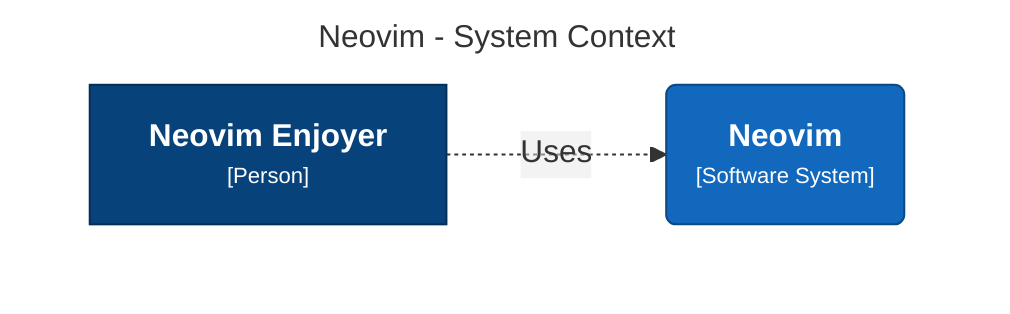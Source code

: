 graph TB
  linkStyle default fill:#ffffff

  subgraph diagram ["Neovim - System Context"]
    style diagram fill:#ffffff,stroke:#ffffff

    1["<div style='font-weight: bold'>Neovim Enjoyer</div><div style='font-size: 70%; margin-top: 0px'>[Person]</div>"]
    style 1 fill:#08427b,stroke:#052e56,color:#ffffff
    2("<div style='font-weight: bold'>Neovim</div><div style='font-size: 70%; margin-top: 0px'>[Software System]</div>")
    style 2 fill:#1168bd,stroke:#0b4884,color:#ffffff

    1-. "<div>Uses</div><div style='font-size: 70%'></div>" .->2
  end
